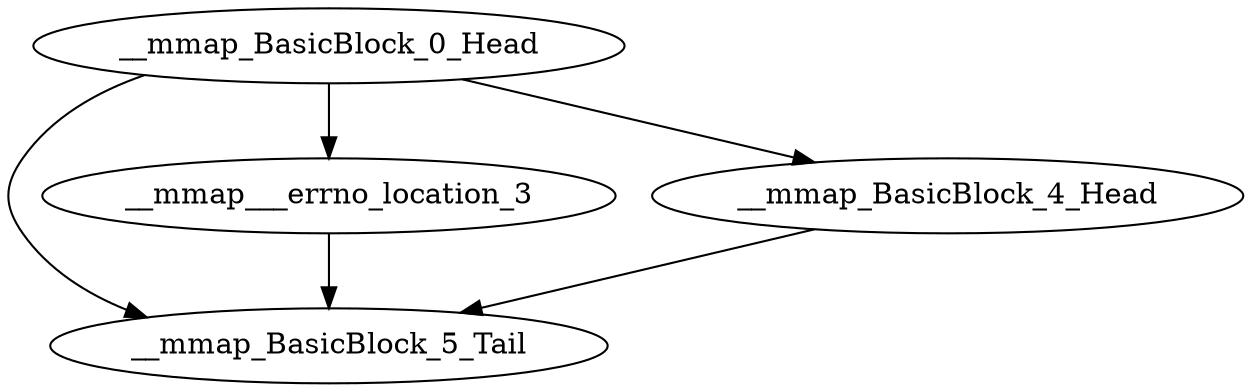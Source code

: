 digraph G {
    "__mmap_BasicBlock_0_Head" -> "__mmap_BasicBlock_5_Tail"
    "__mmap_BasicBlock_0_Head" -> "__mmap___errno_location_3"
    "__mmap_BasicBlock_0_Head" -> "__mmap_BasicBlock_4_Head"
    "__mmap___errno_location_3" -> "__mmap_BasicBlock_5_Tail"
    "__mmap_BasicBlock_4_Head" -> "__mmap_BasicBlock_5_Tail"
}
